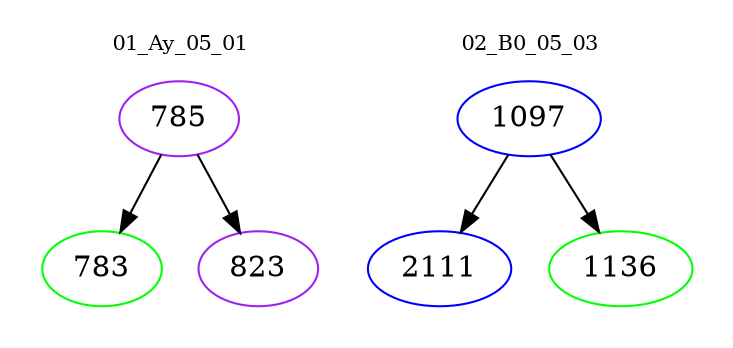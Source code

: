 digraph{
subgraph cluster_0 {
color = white
label = "01_Ay_05_01";
fontsize=10;
T0_785 [label="785", color="purple"]
T0_785 -> T0_783 [color="black"]
T0_783 [label="783", color="green"]
T0_785 -> T0_823 [color="black"]
T0_823 [label="823", color="purple"]
}
subgraph cluster_1 {
color = white
label = "02_B0_05_03";
fontsize=10;
T1_1097 [label="1097", color="blue"]
T1_1097 -> T1_2111 [color="black"]
T1_2111 [label="2111", color="blue"]
T1_1097 -> T1_1136 [color="black"]
T1_1136 [label="1136", color="green"]
}
}
